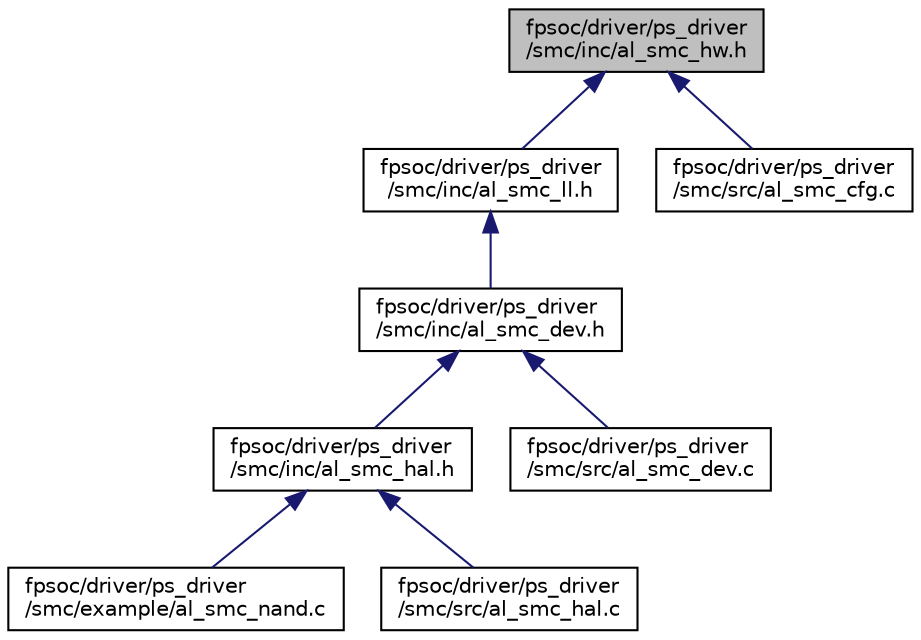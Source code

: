 digraph "fpsoc/driver/ps_driver/smc/inc/al_smc_hw.h"
{
  edge [fontname="Helvetica",fontsize="10",labelfontname="Helvetica",labelfontsize="10"];
  node [fontname="Helvetica",fontsize="10",shape=record];
  Node2 [label="fpsoc/driver/ps_driver\l/smc/inc/al_smc_hw.h",height=0.2,width=0.4,color="black", fillcolor="grey75", style="filled", fontcolor="black"];
  Node2 -> Node3 [dir="back",color="midnightblue",fontsize="10",style="solid",fontname="Helvetica"];
  Node3 [label="fpsoc/driver/ps_driver\l/smc/inc/al_smc_ll.h",height=0.2,width=0.4,color="black", fillcolor="white", style="filled",URL="$al__smc__ll_8h.html"];
  Node3 -> Node4 [dir="back",color="midnightblue",fontsize="10",style="solid",fontname="Helvetica"];
  Node4 [label="fpsoc/driver/ps_driver\l/smc/inc/al_smc_dev.h",height=0.2,width=0.4,color="black", fillcolor="white", style="filled",URL="$al__smc__dev_8h.html"];
  Node4 -> Node5 [dir="back",color="midnightblue",fontsize="10",style="solid",fontname="Helvetica"];
  Node5 [label="fpsoc/driver/ps_driver\l/smc/inc/al_smc_hal.h",height=0.2,width=0.4,color="black", fillcolor="white", style="filled",URL="$al__smc__hal_8h.html"];
  Node5 -> Node6 [dir="back",color="midnightblue",fontsize="10",style="solid",fontname="Helvetica"];
  Node6 [label="fpsoc/driver/ps_driver\l/smc/example/al_smc_nand.c",height=0.2,width=0.4,color="black", fillcolor="white", style="filled",URL="$al__smc__nand_8c.html",tooltip="smc nand example "];
  Node5 -> Node7 [dir="back",color="midnightblue",fontsize="10",style="solid",fontname="Helvetica"];
  Node7 [label="fpsoc/driver/ps_driver\l/smc/src/al_smc_hal.c",height=0.2,width=0.4,color="black", fillcolor="white", style="filled",URL="$al__smc__hal_8c.html"];
  Node4 -> Node8 [dir="back",color="midnightblue",fontsize="10",style="solid",fontname="Helvetica"];
  Node8 [label="fpsoc/driver/ps_driver\l/smc/src/al_smc_dev.c",height=0.2,width=0.4,color="black", fillcolor="white", style="filled",URL="$al__smc__dev_8c.html"];
  Node2 -> Node9 [dir="back",color="midnightblue",fontsize="10",style="solid",fontname="Helvetica"];
  Node9 [label="fpsoc/driver/ps_driver\l/smc/src/al_smc_cfg.c",height=0.2,width=0.4,color="black", fillcolor="white", style="filled",URL="$al__smc__cfg_8c.html"];
}
